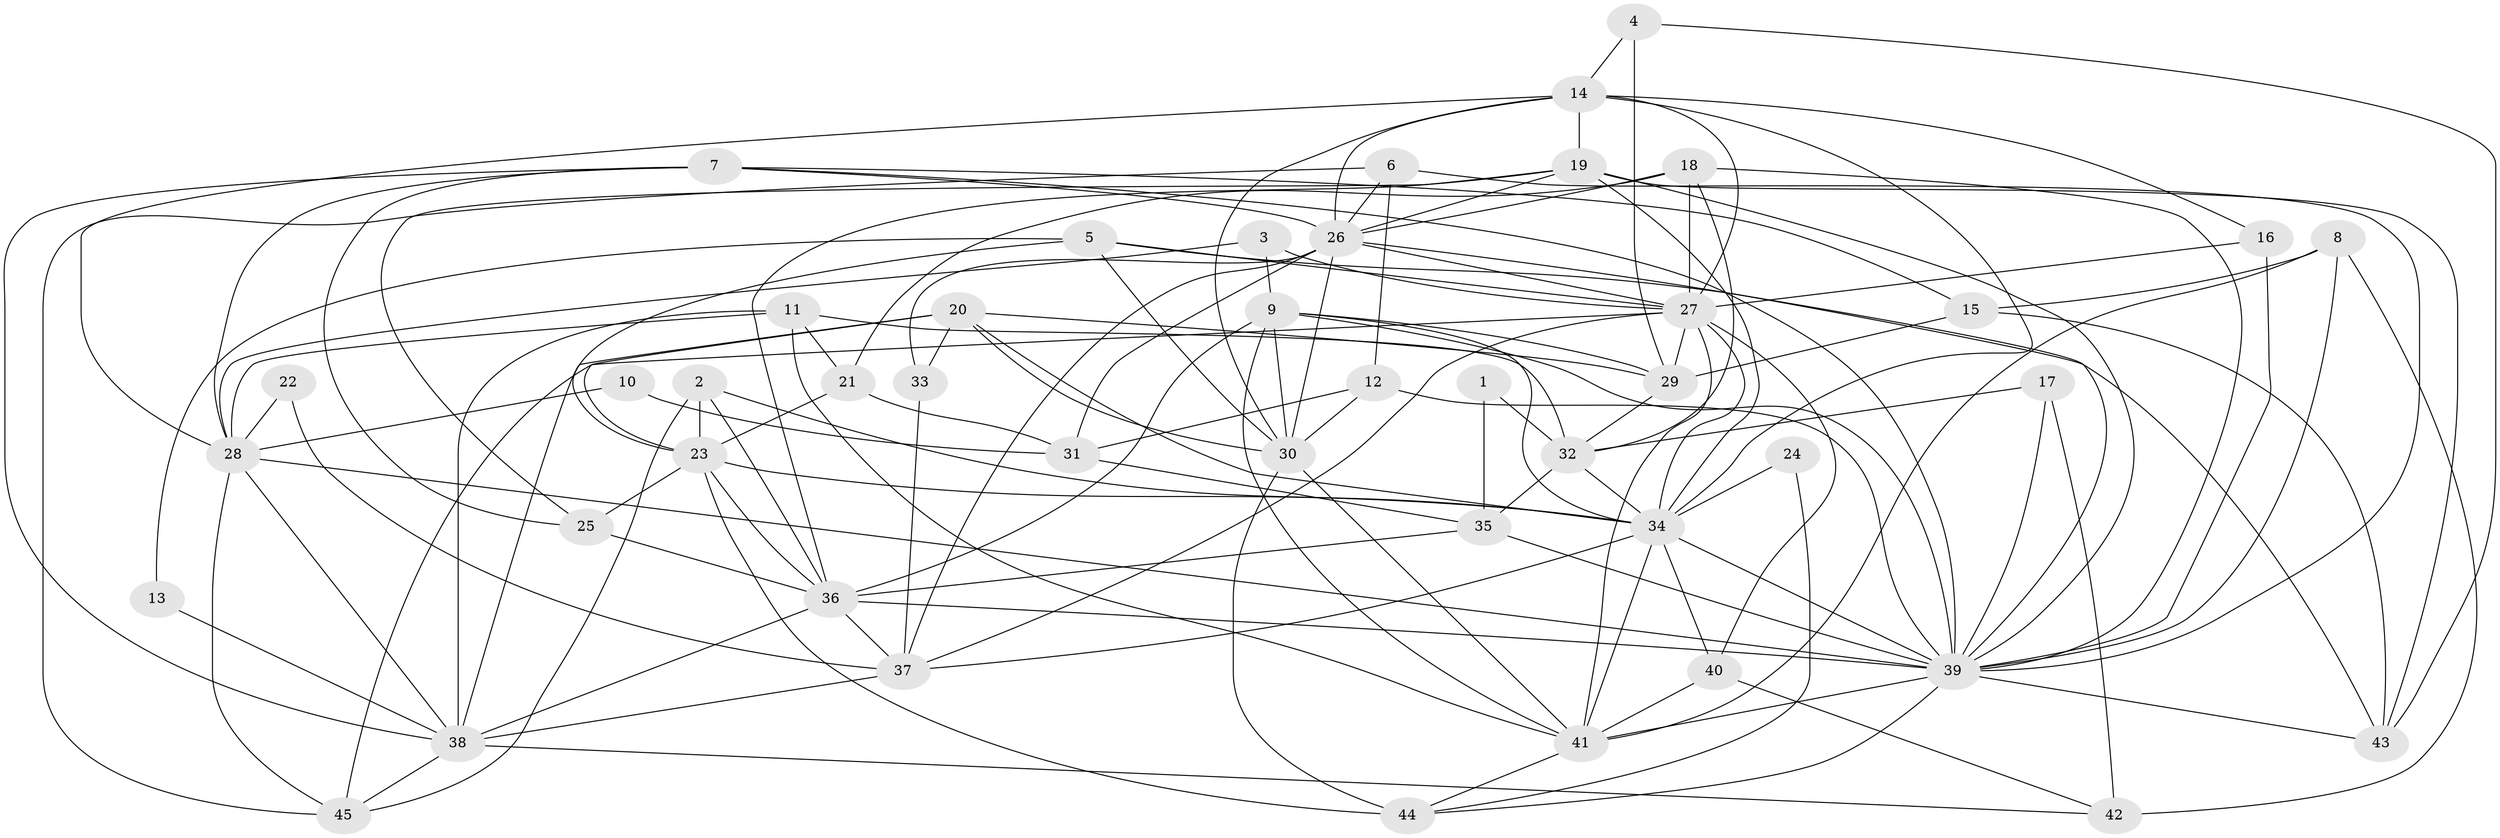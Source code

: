 // original degree distribution, {6: 0.13333333333333333, 3: 0.28888888888888886, 2: 0.16666666666666666, 4: 0.2222222222222222, 9: 0.011111111111111112, 5: 0.12222222222222222, 7: 0.044444444444444446, 8: 0.011111111111111112}
// Generated by graph-tools (version 1.1) at 2025/50/03/09/25 03:50:04]
// undirected, 45 vertices, 130 edges
graph export_dot {
graph [start="1"]
  node [color=gray90,style=filled];
  1;
  2;
  3;
  4;
  5;
  6;
  7;
  8;
  9;
  10;
  11;
  12;
  13;
  14;
  15;
  16;
  17;
  18;
  19;
  20;
  21;
  22;
  23;
  24;
  25;
  26;
  27;
  28;
  29;
  30;
  31;
  32;
  33;
  34;
  35;
  36;
  37;
  38;
  39;
  40;
  41;
  42;
  43;
  44;
  45;
  1 -- 32 [weight=1.0];
  1 -- 35 [weight=1.0];
  2 -- 23 [weight=1.0];
  2 -- 34 [weight=1.0];
  2 -- 36 [weight=1.0];
  2 -- 45 [weight=1.0];
  3 -- 9 [weight=1.0];
  3 -- 27 [weight=1.0];
  3 -- 28 [weight=1.0];
  4 -- 14 [weight=1.0];
  4 -- 29 [weight=1.0];
  4 -- 43 [weight=1.0];
  5 -- 13 [weight=1.0];
  5 -- 23 [weight=1.0];
  5 -- 27 [weight=1.0];
  5 -- 30 [weight=1.0];
  5 -- 43 [weight=1.0];
  6 -- 12 [weight=1.0];
  6 -- 26 [weight=1.0];
  6 -- 39 [weight=1.0];
  6 -- 45 [weight=1.0];
  7 -- 15 [weight=1.0];
  7 -- 25 [weight=1.0];
  7 -- 26 [weight=1.0];
  7 -- 28 [weight=1.0];
  7 -- 38 [weight=1.0];
  7 -- 39 [weight=1.0];
  8 -- 15 [weight=1.0];
  8 -- 39 [weight=1.0];
  8 -- 41 [weight=1.0];
  8 -- 42 [weight=1.0];
  9 -- 29 [weight=1.0];
  9 -- 30 [weight=1.0];
  9 -- 34 [weight=1.0];
  9 -- 36 [weight=1.0];
  9 -- 39 [weight=1.0];
  9 -- 41 [weight=1.0];
  10 -- 28 [weight=1.0];
  10 -- 31 [weight=1.0];
  11 -- 21 [weight=1.0];
  11 -- 28 [weight=1.0];
  11 -- 32 [weight=1.0];
  11 -- 38 [weight=1.0];
  11 -- 41 [weight=1.0];
  12 -- 30 [weight=1.0];
  12 -- 31 [weight=1.0];
  12 -- 39 [weight=2.0];
  13 -- 38 [weight=1.0];
  14 -- 16 [weight=1.0];
  14 -- 19 [weight=1.0];
  14 -- 26 [weight=1.0];
  14 -- 27 [weight=1.0];
  14 -- 28 [weight=1.0];
  14 -- 30 [weight=1.0];
  14 -- 34 [weight=1.0];
  15 -- 29 [weight=1.0];
  15 -- 43 [weight=1.0];
  16 -- 27 [weight=1.0];
  16 -- 39 [weight=1.0];
  17 -- 32 [weight=1.0];
  17 -- 39 [weight=1.0];
  17 -- 42 [weight=1.0];
  18 -- 21 [weight=1.0];
  18 -- 26 [weight=1.0];
  18 -- 27 [weight=1.0];
  18 -- 32 [weight=1.0];
  18 -- 39 [weight=1.0];
  19 -- 25 [weight=1.0];
  19 -- 26 [weight=1.0];
  19 -- 34 [weight=1.0];
  19 -- 36 [weight=1.0];
  19 -- 39 [weight=1.0];
  19 -- 43 [weight=1.0];
  20 -- 23 [weight=1.0];
  20 -- 29 [weight=1.0];
  20 -- 30 [weight=1.0];
  20 -- 33 [weight=1.0];
  20 -- 34 [weight=1.0];
  20 -- 38 [weight=1.0];
  21 -- 23 [weight=1.0];
  21 -- 31 [weight=1.0];
  22 -- 28 [weight=1.0];
  22 -- 37 [weight=1.0];
  23 -- 25 [weight=1.0];
  23 -- 34 [weight=1.0];
  23 -- 36 [weight=1.0];
  23 -- 44 [weight=1.0];
  24 -- 34 [weight=1.0];
  24 -- 44 [weight=1.0];
  25 -- 36 [weight=1.0];
  26 -- 27 [weight=1.0];
  26 -- 30 [weight=1.0];
  26 -- 31 [weight=1.0];
  26 -- 33 [weight=1.0];
  26 -- 37 [weight=1.0];
  26 -- 39 [weight=1.0];
  27 -- 29 [weight=1.0];
  27 -- 34 [weight=1.0];
  27 -- 37 [weight=1.0];
  27 -- 40 [weight=1.0];
  27 -- 41 [weight=1.0];
  27 -- 45 [weight=1.0];
  28 -- 38 [weight=1.0];
  28 -- 39 [weight=1.0];
  28 -- 45 [weight=1.0];
  29 -- 32 [weight=1.0];
  30 -- 41 [weight=1.0];
  30 -- 44 [weight=2.0];
  31 -- 35 [weight=1.0];
  32 -- 34 [weight=1.0];
  32 -- 35 [weight=1.0];
  33 -- 37 [weight=1.0];
  34 -- 37 [weight=1.0];
  34 -- 39 [weight=1.0];
  34 -- 40 [weight=1.0];
  34 -- 41 [weight=1.0];
  35 -- 36 [weight=1.0];
  35 -- 39 [weight=1.0];
  36 -- 37 [weight=1.0];
  36 -- 38 [weight=1.0];
  36 -- 39 [weight=1.0];
  37 -- 38 [weight=1.0];
  38 -- 42 [weight=1.0];
  38 -- 45 [weight=1.0];
  39 -- 41 [weight=1.0];
  39 -- 43 [weight=1.0];
  39 -- 44 [weight=1.0];
  40 -- 41 [weight=1.0];
  40 -- 42 [weight=1.0];
  41 -- 44 [weight=1.0];
}
